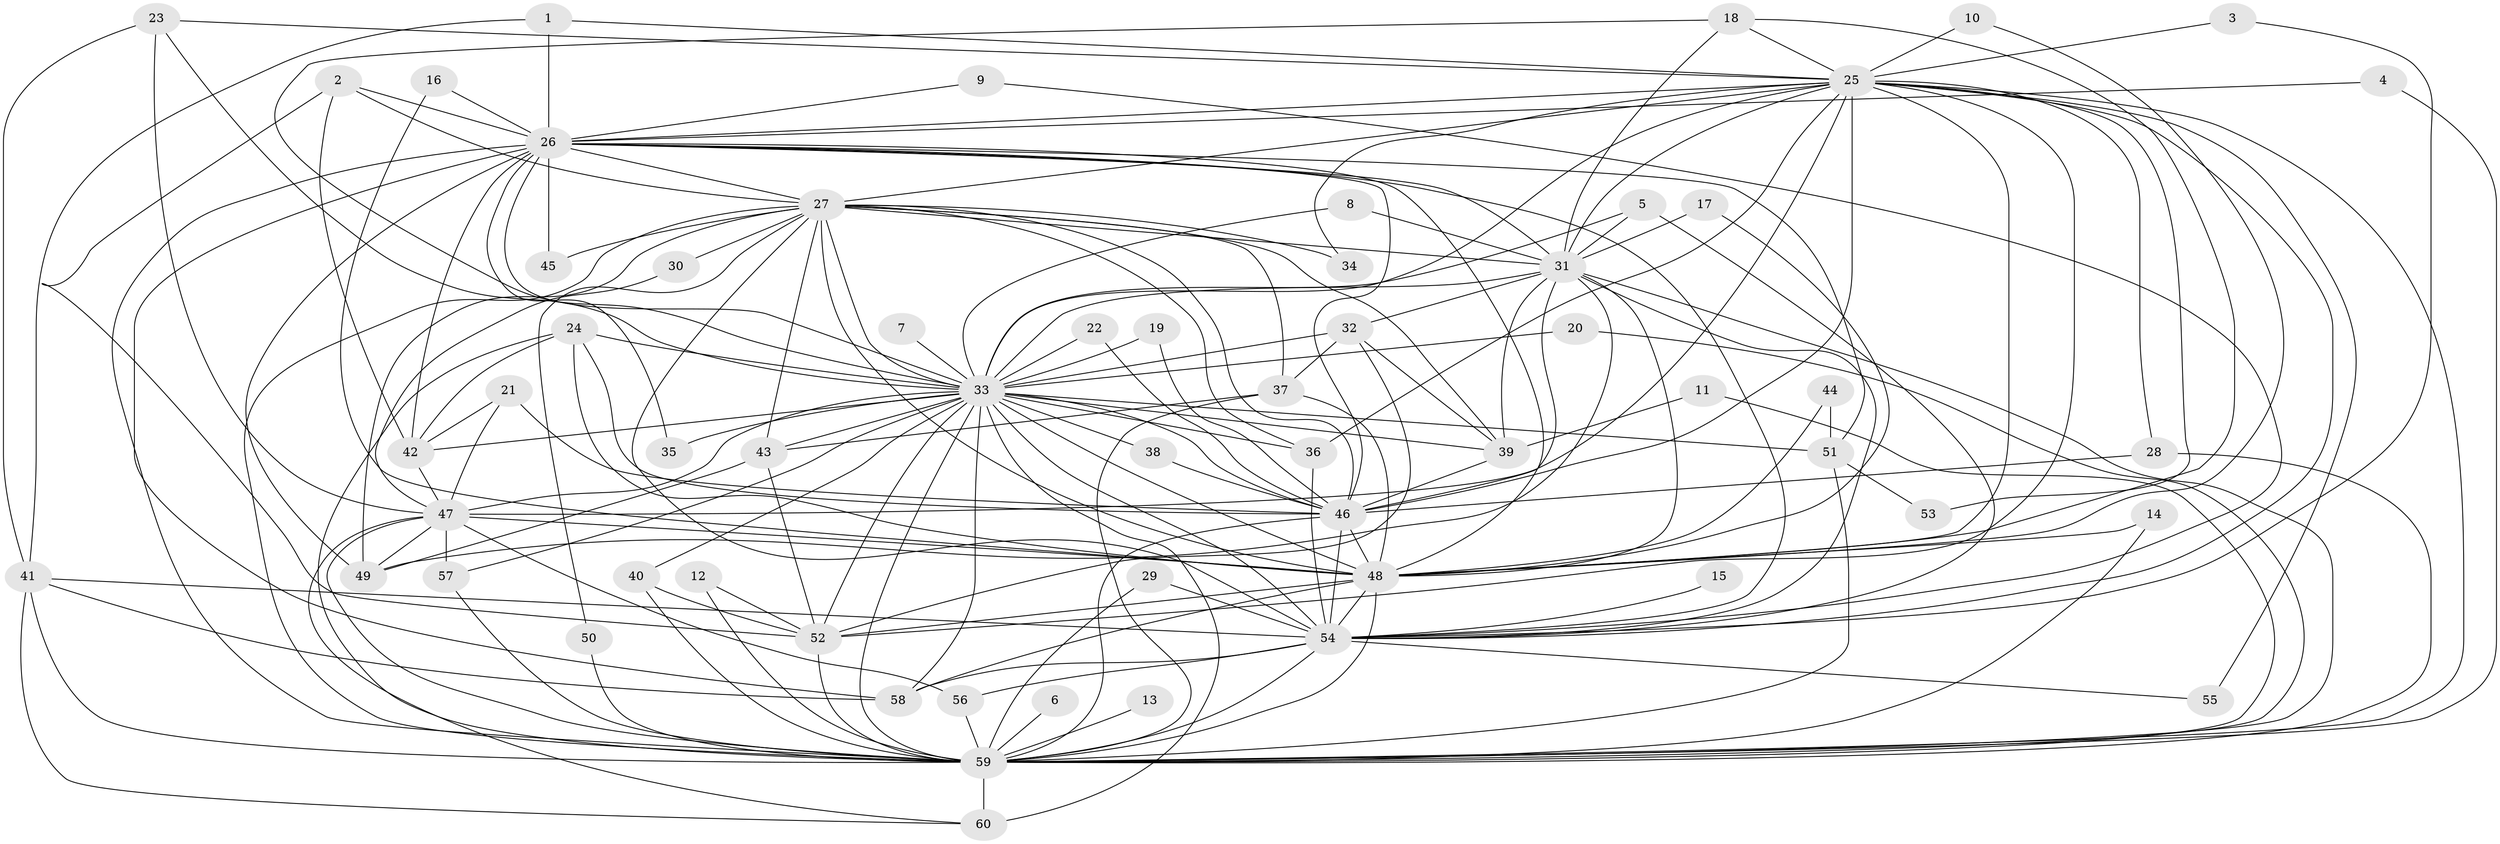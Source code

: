 // original degree distribution, {22: 0.016666666666666666, 21: 0.016666666666666666, 33: 0.008333333333333333, 30: 0.008333333333333333, 23: 0.016666666666666666, 16: 0.008333333333333333, 18: 0.008333333333333333, 13: 0.008333333333333333, 4: 0.058333333333333334, 3: 0.20833333333333334, 2: 0.5666666666666667, 5: 0.058333333333333334, 8: 0.008333333333333333, 6: 0.008333333333333333}
// Generated by graph-tools (version 1.1) at 2025/49/03/09/25 03:49:30]
// undirected, 60 vertices, 174 edges
graph export_dot {
graph [start="1"]
  node [color=gray90,style=filled];
  1;
  2;
  3;
  4;
  5;
  6;
  7;
  8;
  9;
  10;
  11;
  12;
  13;
  14;
  15;
  16;
  17;
  18;
  19;
  20;
  21;
  22;
  23;
  24;
  25;
  26;
  27;
  28;
  29;
  30;
  31;
  32;
  33;
  34;
  35;
  36;
  37;
  38;
  39;
  40;
  41;
  42;
  43;
  44;
  45;
  46;
  47;
  48;
  49;
  50;
  51;
  52;
  53;
  54;
  55;
  56;
  57;
  58;
  59;
  60;
  1 -- 25 [weight=1.0];
  1 -- 26 [weight=1.0];
  1 -- 41 [weight=1.0];
  2 -- 26 [weight=1.0];
  2 -- 27 [weight=1.0];
  2 -- 42 [weight=1.0];
  2 -- 52 [weight=1.0];
  3 -- 25 [weight=1.0];
  3 -- 54 [weight=1.0];
  4 -- 26 [weight=1.0];
  4 -- 59 [weight=1.0];
  5 -- 31 [weight=1.0];
  5 -- 33 [weight=1.0];
  5 -- 54 [weight=1.0];
  6 -- 59 [weight=1.0];
  7 -- 33 [weight=2.0];
  8 -- 31 [weight=1.0];
  8 -- 33 [weight=1.0];
  9 -- 26 [weight=1.0];
  9 -- 54 [weight=1.0];
  10 -- 25 [weight=1.0];
  10 -- 48 [weight=1.0];
  11 -- 39 [weight=1.0];
  11 -- 59 [weight=1.0];
  12 -- 52 [weight=1.0];
  12 -- 59 [weight=1.0];
  13 -- 59 [weight=1.0];
  14 -- 48 [weight=1.0];
  14 -- 59 [weight=1.0];
  15 -- 54 [weight=1.0];
  16 -- 26 [weight=1.0];
  16 -- 48 [weight=1.0];
  17 -- 31 [weight=1.0];
  17 -- 48 [weight=1.0];
  18 -- 25 [weight=1.0];
  18 -- 31 [weight=1.0];
  18 -- 33 [weight=1.0];
  18 -- 48 [weight=1.0];
  19 -- 33 [weight=1.0];
  19 -- 46 [weight=1.0];
  20 -- 33 [weight=1.0];
  20 -- 59 [weight=1.0];
  21 -- 42 [weight=1.0];
  21 -- 46 [weight=1.0];
  21 -- 47 [weight=1.0];
  22 -- 33 [weight=1.0];
  22 -- 46 [weight=1.0];
  23 -- 25 [weight=1.0];
  23 -- 33 [weight=1.0];
  23 -- 41 [weight=1.0];
  23 -- 47 [weight=1.0];
  24 -- 33 [weight=1.0];
  24 -- 42 [weight=1.0];
  24 -- 46 [weight=1.0];
  24 -- 48 [weight=1.0];
  24 -- 59 [weight=1.0];
  25 -- 26 [weight=1.0];
  25 -- 27 [weight=1.0];
  25 -- 28 [weight=1.0];
  25 -- 31 [weight=1.0];
  25 -- 33 [weight=2.0];
  25 -- 34 [weight=1.0];
  25 -- 36 [weight=1.0];
  25 -- 46 [weight=3.0];
  25 -- 47 [weight=1.0];
  25 -- 48 [weight=1.0];
  25 -- 52 [weight=1.0];
  25 -- 53 [weight=1.0];
  25 -- 54 [weight=1.0];
  25 -- 55 [weight=1.0];
  25 -- 59 [weight=1.0];
  26 -- 27 [weight=1.0];
  26 -- 31 [weight=1.0];
  26 -- 33 [weight=3.0];
  26 -- 35 [weight=1.0];
  26 -- 42 [weight=1.0];
  26 -- 45 [weight=1.0];
  26 -- 46 [weight=1.0];
  26 -- 48 [weight=1.0];
  26 -- 49 [weight=1.0];
  26 -- 51 [weight=2.0];
  26 -- 54 [weight=1.0];
  26 -- 58 [weight=1.0];
  26 -- 59 [weight=1.0];
  27 -- 30 [weight=1.0];
  27 -- 31 [weight=1.0];
  27 -- 33 [weight=3.0];
  27 -- 34 [weight=1.0];
  27 -- 36 [weight=1.0];
  27 -- 37 [weight=1.0];
  27 -- 39 [weight=1.0];
  27 -- 43 [weight=1.0];
  27 -- 45 [weight=1.0];
  27 -- 46 [weight=1.0];
  27 -- 48 [weight=1.0];
  27 -- 49 [weight=2.0];
  27 -- 50 [weight=1.0];
  27 -- 54 [weight=1.0];
  27 -- 59 [weight=1.0];
  28 -- 46 [weight=1.0];
  28 -- 59 [weight=1.0];
  29 -- 54 [weight=1.0];
  29 -- 59 [weight=1.0];
  30 -- 47 [weight=1.0];
  31 -- 32 [weight=1.0];
  31 -- 33 [weight=2.0];
  31 -- 39 [weight=1.0];
  31 -- 46 [weight=1.0];
  31 -- 48 [weight=1.0];
  31 -- 49 [weight=1.0];
  31 -- 54 [weight=2.0];
  31 -- 59 [weight=1.0];
  32 -- 33 [weight=1.0];
  32 -- 37 [weight=1.0];
  32 -- 39 [weight=1.0];
  32 -- 52 [weight=1.0];
  33 -- 35 [weight=2.0];
  33 -- 36 [weight=1.0];
  33 -- 38 [weight=1.0];
  33 -- 39 [weight=1.0];
  33 -- 40 [weight=1.0];
  33 -- 42 [weight=1.0];
  33 -- 43 [weight=1.0];
  33 -- 46 [weight=2.0];
  33 -- 47 [weight=1.0];
  33 -- 48 [weight=4.0];
  33 -- 51 [weight=2.0];
  33 -- 52 [weight=1.0];
  33 -- 54 [weight=3.0];
  33 -- 57 [weight=1.0];
  33 -- 58 [weight=1.0];
  33 -- 59 [weight=2.0];
  33 -- 60 [weight=1.0];
  36 -- 54 [weight=1.0];
  37 -- 43 [weight=1.0];
  37 -- 48 [weight=1.0];
  37 -- 59 [weight=1.0];
  38 -- 46 [weight=1.0];
  39 -- 46 [weight=1.0];
  40 -- 52 [weight=1.0];
  40 -- 59 [weight=1.0];
  41 -- 54 [weight=1.0];
  41 -- 58 [weight=1.0];
  41 -- 59 [weight=1.0];
  41 -- 60 [weight=1.0];
  42 -- 47 [weight=1.0];
  43 -- 49 [weight=1.0];
  43 -- 52 [weight=1.0];
  44 -- 48 [weight=1.0];
  44 -- 51 [weight=1.0];
  46 -- 48 [weight=1.0];
  46 -- 54 [weight=2.0];
  46 -- 59 [weight=1.0];
  47 -- 48 [weight=2.0];
  47 -- 49 [weight=1.0];
  47 -- 56 [weight=1.0];
  47 -- 57 [weight=1.0];
  47 -- 59 [weight=1.0];
  47 -- 60 [weight=1.0];
  48 -- 52 [weight=1.0];
  48 -- 54 [weight=1.0];
  48 -- 58 [weight=1.0];
  48 -- 59 [weight=1.0];
  50 -- 59 [weight=1.0];
  51 -- 53 [weight=1.0];
  51 -- 59 [weight=1.0];
  52 -- 59 [weight=2.0];
  54 -- 55 [weight=1.0];
  54 -- 56 [weight=1.0];
  54 -- 58 [weight=1.0];
  54 -- 59 [weight=1.0];
  56 -- 59 [weight=1.0];
  57 -- 59 [weight=1.0];
  59 -- 60 [weight=2.0];
}
